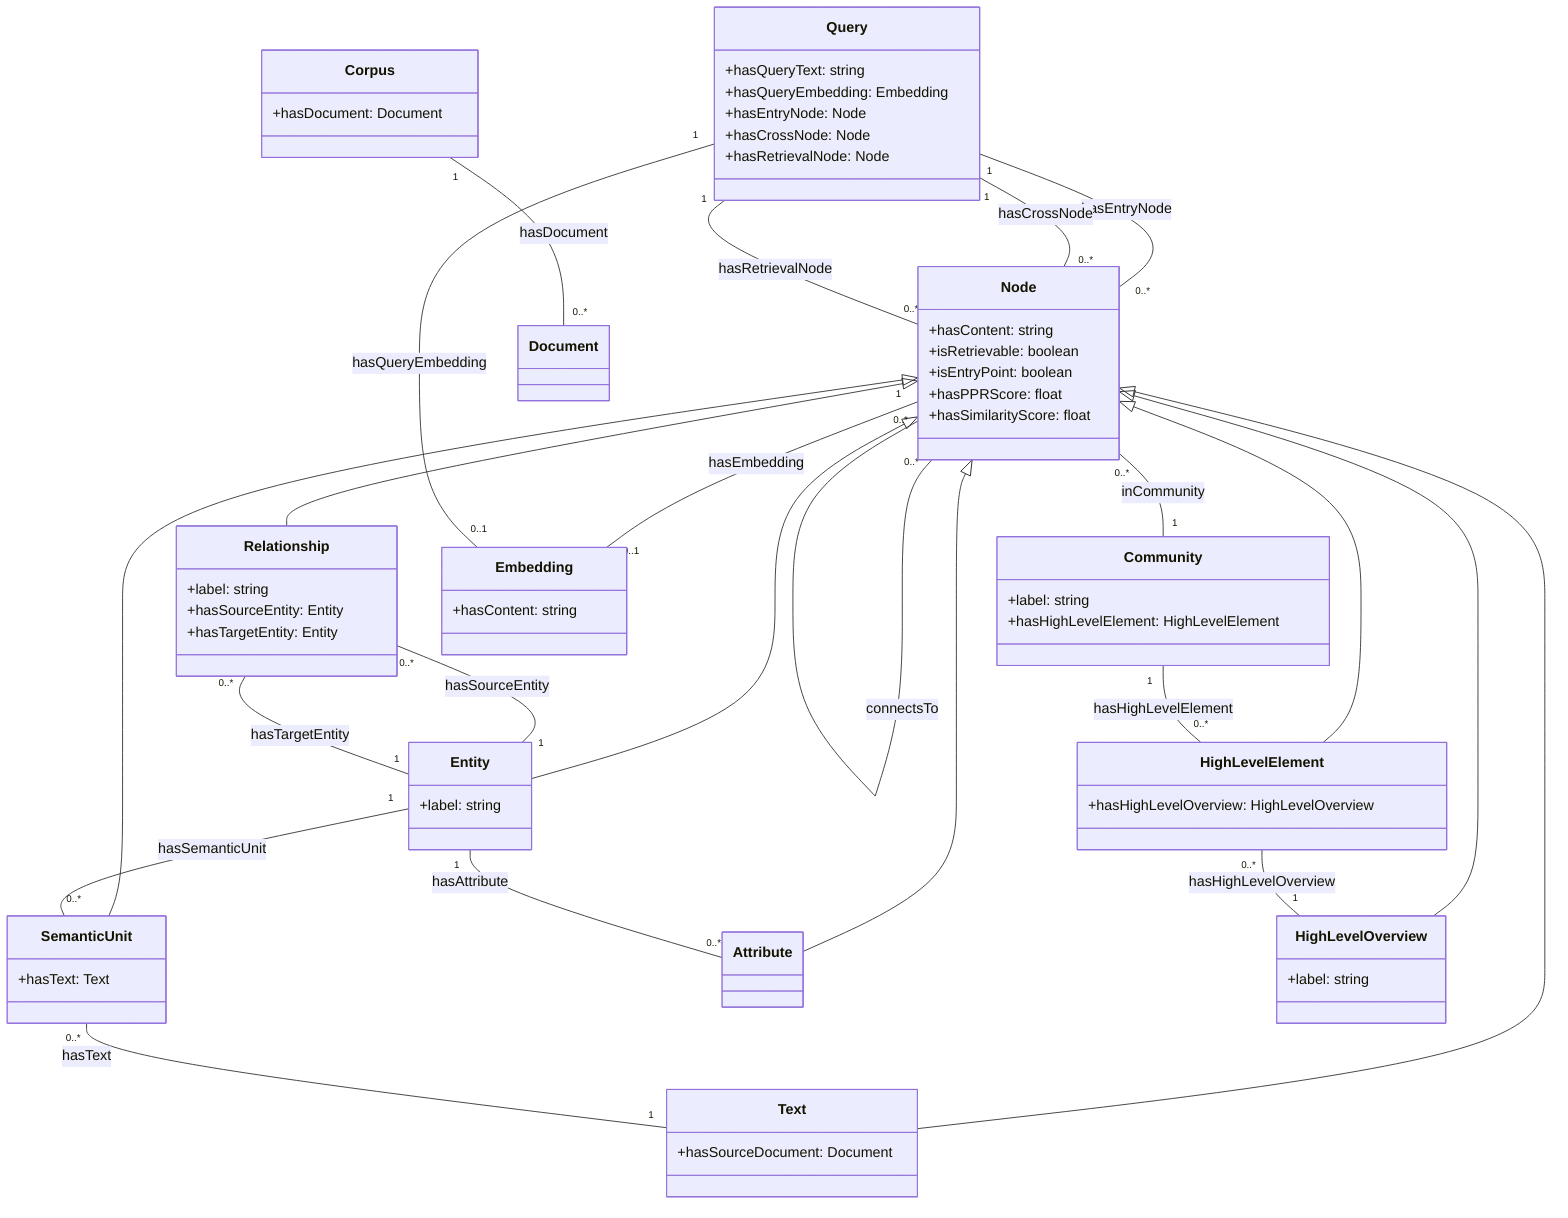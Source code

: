 classDiagram
    class Node {
        +hasContent: string
        +isRetrievable: boolean
        +isEntryPoint: boolean
        +hasPPRScore: float
        +hasSimilarityScore: float
    }
    
    class Entity {
        +label: string
    }
    
    class Relationship {
        +label: string
        +hasSourceEntity: Entity
        +hasTargetEntity: Entity
    }
    
    class SemanticUnit {
        +hasText: Text
    }
    
    class Attribute {
    }
    
    class HighLevelElement {
        +hasHighLevelOverview: HighLevelOverview
    }
    
    class HighLevelOverview {
        +label: string
    }
    
    class Text {
        +hasSourceDocument: Document
    }
    
    class Community {
        +label: string
        +hasHighLevelElement: HighLevelElement
    }
    
    class Embedding {
        +hasContent: string
    }
    
    class Document {
    }
    
    class Corpus {
        +hasDocument: Document
    }
    
    class Query {
        +hasQueryText: string
        +hasQueryEmbedding: Embedding
        +hasEntryNode: Node
        +hasCrossNode: Node
        +hasRetrievalNode: Node
    }
    
    %% Class hierarchy
    Node <|-- Entity
    Node <|-- Relationship
    Node <|-- SemanticUnit
    Node <|-- Attribute
    Node <|-- HighLevelElement
    Node <|-- HighLevelOverview
    Node <|-- Text
    
    %% Relationships
    Entity "1" -- "0..*" SemanticUnit : hasSemanticUnit
    Entity "1" -- "0..*" Attribute : hasAttribute
    Relationship "0..*" -- "1" Entity : hasSourceEntity
    Relationship "0..*" -- "1" Entity : hasTargetEntity
    SemanticUnit "0..*" -- "1" Text : hasText
    HighLevelElement "0..*" -- "1" HighLevelOverview : hasHighLevelOverview
    Community "1" -- "0..*" HighLevelElement : hasHighLevelElement
    Node "0..*" -- "1" Community : inCommunity
    Node "1" -- "0..1" Embedding : hasEmbedding
    Corpus "1" -- "0..*" Document : hasDocument
    Node "0..*" -- "0..*" Node : connectsTo
    Query "1" -- "0..*" Node : hasEntryNode
    Query "1" -- "0..*" Node : hasCrossNode
    Query "1" -- "0..*" Node : hasRetrievalNode
    Query "1" -- "0..1" Embedding : hasQueryEmbedding